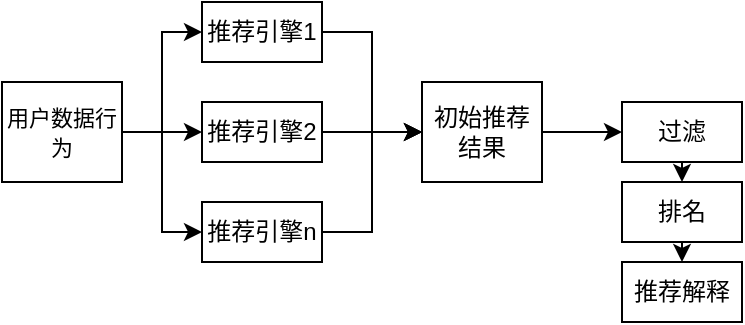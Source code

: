 <mxfile version="12.8.8" type="device"><diagram id="joBG_TOSDaUwt-LbrcXS" name="Page-1"><mxGraphModel dx="1422" dy="769" grid="1" gridSize="10" guides="1" tooltips="1" connect="1" arrows="1" fold="1" page="1" pageScale="1" pageWidth="827" pageHeight="1169" math="0" shadow="0"><root><mxCell id="0"/><mxCell id="1" parent="0"/><mxCell id="tXahAGmmXSVUxLFqZ0Sf-9" style="edgeStyle=orthogonalEdgeStyle;rounded=0;orthogonalLoop=1;jettySize=auto;html=1;exitX=1;exitY=0.5;exitDx=0;exitDy=0;entryX=0;entryY=0.5;entryDx=0;entryDy=0;" edge="1" parent="1" source="tXahAGmmXSVUxLFqZ0Sf-1" target="tXahAGmmXSVUxLFqZ0Sf-4"><mxGeometry relative="1" as="geometry"/></mxCell><mxCell id="tXahAGmmXSVUxLFqZ0Sf-10" style="edgeStyle=orthogonalEdgeStyle;rounded=0;orthogonalLoop=1;jettySize=auto;html=1;exitX=1;exitY=0.5;exitDx=0;exitDy=0;entryX=0;entryY=0.5;entryDx=0;entryDy=0;" edge="1" parent="1" source="tXahAGmmXSVUxLFqZ0Sf-1" target="tXahAGmmXSVUxLFqZ0Sf-2"><mxGeometry relative="1" as="geometry"/></mxCell><mxCell id="tXahAGmmXSVUxLFqZ0Sf-11" style="edgeStyle=orthogonalEdgeStyle;rounded=0;orthogonalLoop=1;jettySize=auto;html=1;exitX=1;exitY=0.5;exitDx=0;exitDy=0;entryX=0;entryY=0.5;entryDx=0;entryDy=0;" edge="1" parent="1" source="tXahAGmmXSVUxLFqZ0Sf-1" target="tXahAGmmXSVUxLFqZ0Sf-3"><mxGeometry relative="1" as="geometry"/></mxCell><mxCell id="tXahAGmmXSVUxLFqZ0Sf-1" value="&lt;font style=&quot;font-size: 11px&quot;&gt;用户数据行为&lt;/font&gt;" style="rounded=0;whiteSpace=wrap;html=1;" vertex="1" parent="1"><mxGeometry x="90" y="230" width="60" height="50" as="geometry"/></mxCell><mxCell id="tXahAGmmXSVUxLFqZ0Sf-15" style="edgeStyle=orthogonalEdgeStyle;rounded=0;orthogonalLoop=1;jettySize=auto;html=1;exitX=1;exitY=0.5;exitDx=0;exitDy=0;entryX=0;entryY=0.5;entryDx=0;entryDy=0;" edge="1" parent="1" source="tXahAGmmXSVUxLFqZ0Sf-2" target="tXahAGmmXSVUxLFqZ0Sf-5"><mxGeometry relative="1" as="geometry"/></mxCell><mxCell id="tXahAGmmXSVUxLFqZ0Sf-2" value="推荐引擎1" style="rounded=0;whiteSpace=wrap;html=1;" vertex="1" parent="1"><mxGeometry x="190" y="190" width="60" height="30" as="geometry"/></mxCell><mxCell id="tXahAGmmXSVUxLFqZ0Sf-12" style="edgeStyle=orthogonalEdgeStyle;rounded=0;orthogonalLoop=1;jettySize=auto;html=1;exitX=1;exitY=0.5;exitDx=0;exitDy=0;entryX=0;entryY=0.5;entryDx=0;entryDy=0;" edge="1" parent="1" source="tXahAGmmXSVUxLFqZ0Sf-3" target="tXahAGmmXSVUxLFqZ0Sf-5"><mxGeometry relative="1" as="geometry"/></mxCell><mxCell id="tXahAGmmXSVUxLFqZ0Sf-3" value="&lt;span style=&quot;white-space: normal&quot;&gt;推荐引擎n&lt;/span&gt;" style="rounded=0;whiteSpace=wrap;html=1;" vertex="1" parent="1"><mxGeometry x="190" y="290" width="60" height="30" as="geometry"/></mxCell><mxCell id="tXahAGmmXSVUxLFqZ0Sf-14" style="edgeStyle=orthogonalEdgeStyle;rounded=0;orthogonalLoop=1;jettySize=auto;html=1;exitX=1;exitY=0.5;exitDx=0;exitDy=0;" edge="1" parent="1" source="tXahAGmmXSVUxLFqZ0Sf-4"><mxGeometry relative="1" as="geometry"><mxPoint x="300" y="255" as="targetPoint"/></mxGeometry></mxCell><mxCell id="tXahAGmmXSVUxLFqZ0Sf-4" value="&lt;span style=&quot;white-space: normal&quot;&gt;推荐引擎2&lt;/span&gt;" style="rounded=0;whiteSpace=wrap;html=1;" vertex="1" parent="1"><mxGeometry x="190" y="240" width="60" height="30" as="geometry"/></mxCell><mxCell id="tXahAGmmXSVUxLFqZ0Sf-16" style="edgeStyle=orthogonalEdgeStyle;rounded=0;orthogonalLoop=1;jettySize=auto;html=1;exitX=1;exitY=0.5;exitDx=0;exitDy=0;entryX=0;entryY=0.5;entryDx=0;entryDy=0;" edge="1" parent="1" source="tXahAGmmXSVUxLFqZ0Sf-5" target="tXahAGmmXSVUxLFqZ0Sf-6"><mxGeometry relative="1" as="geometry"/></mxCell><mxCell id="tXahAGmmXSVUxLFqZ0Sf-5" value="初始推荐结果" style="rounded=0;whiteSpace=wrap;html=1;" vertex="1" parent="1"><mxGeometry x="300" y="230" width="60" height="50" as="geometry"/></mxCell><mxCell id="tXahAGmmXSVUxLFqZ0Sf-17" style="edgeStyle=orthogonalEdgeStyle;rounded=0;orthogonalLoop=1;jettySize=auto;html=1;exitX=0.5;exitY=1;exitDx=0;exitDy=0;entryX=0.5;entryY=0;entryDx=0;entryDy=0;" edge="1" parent="1" source="tXahAGmmXSVUxLFqZ0Sf-6" target="tXahAGmmXSVUxLFqZ0Sf-7"><mxGeometry relative="1" as="geometry"/></mxCell><mxCell id="tXahAGmmXSVUxLFqZ0Sf-6" value="过滤" style="rounded=0;whiteSpace=wrap;html=1;" vertex="1" parent="1"><mxGeometry x="400" y="240" width="60" height="30" as="geometry"/></mxCell><mxCell id="tXahAGmmXSVUxLFqZ0Sf-19" style="edgeStyle=orthogonalEdgeStyle;rounded=0;orthogonalLoop=1;jettySize=auto;html=1;exitX=0.5;exitY=1;exitDx=0;exitDy=0;entryX=0.5;entryY=0;entryDx=0;entryDy=0;" edge="1" parent="1" source="tXahAGmmXSVUxLFqZ0Sf-7" target="tXahAGmmXSVUxLFqZ0Sf-18"><mxGeometry relative="1" as="geometry"/></mxCell><mxCell id="tXahAGmmXSVUxLFqZ0Sf-7" value="排名" style="rounded=0;whiteSpace=wrap;html=1;" vertex="1" parent="1"><mxGeometry x="400" y="280" width="60" height="30" as="geometry"/></mxCell><mxCell id="tXahAGmmXSVUxLFqZ0Sf-18" value="推荐解释" style="rounded=0;whiteSpace=wrap;html=1;" vertex="1" parent="1"><mxGeometry x="400" y="320" width="60" height="30" as="geometry"/></mxCell></root></mxGraphModel></diagram></mxfile>